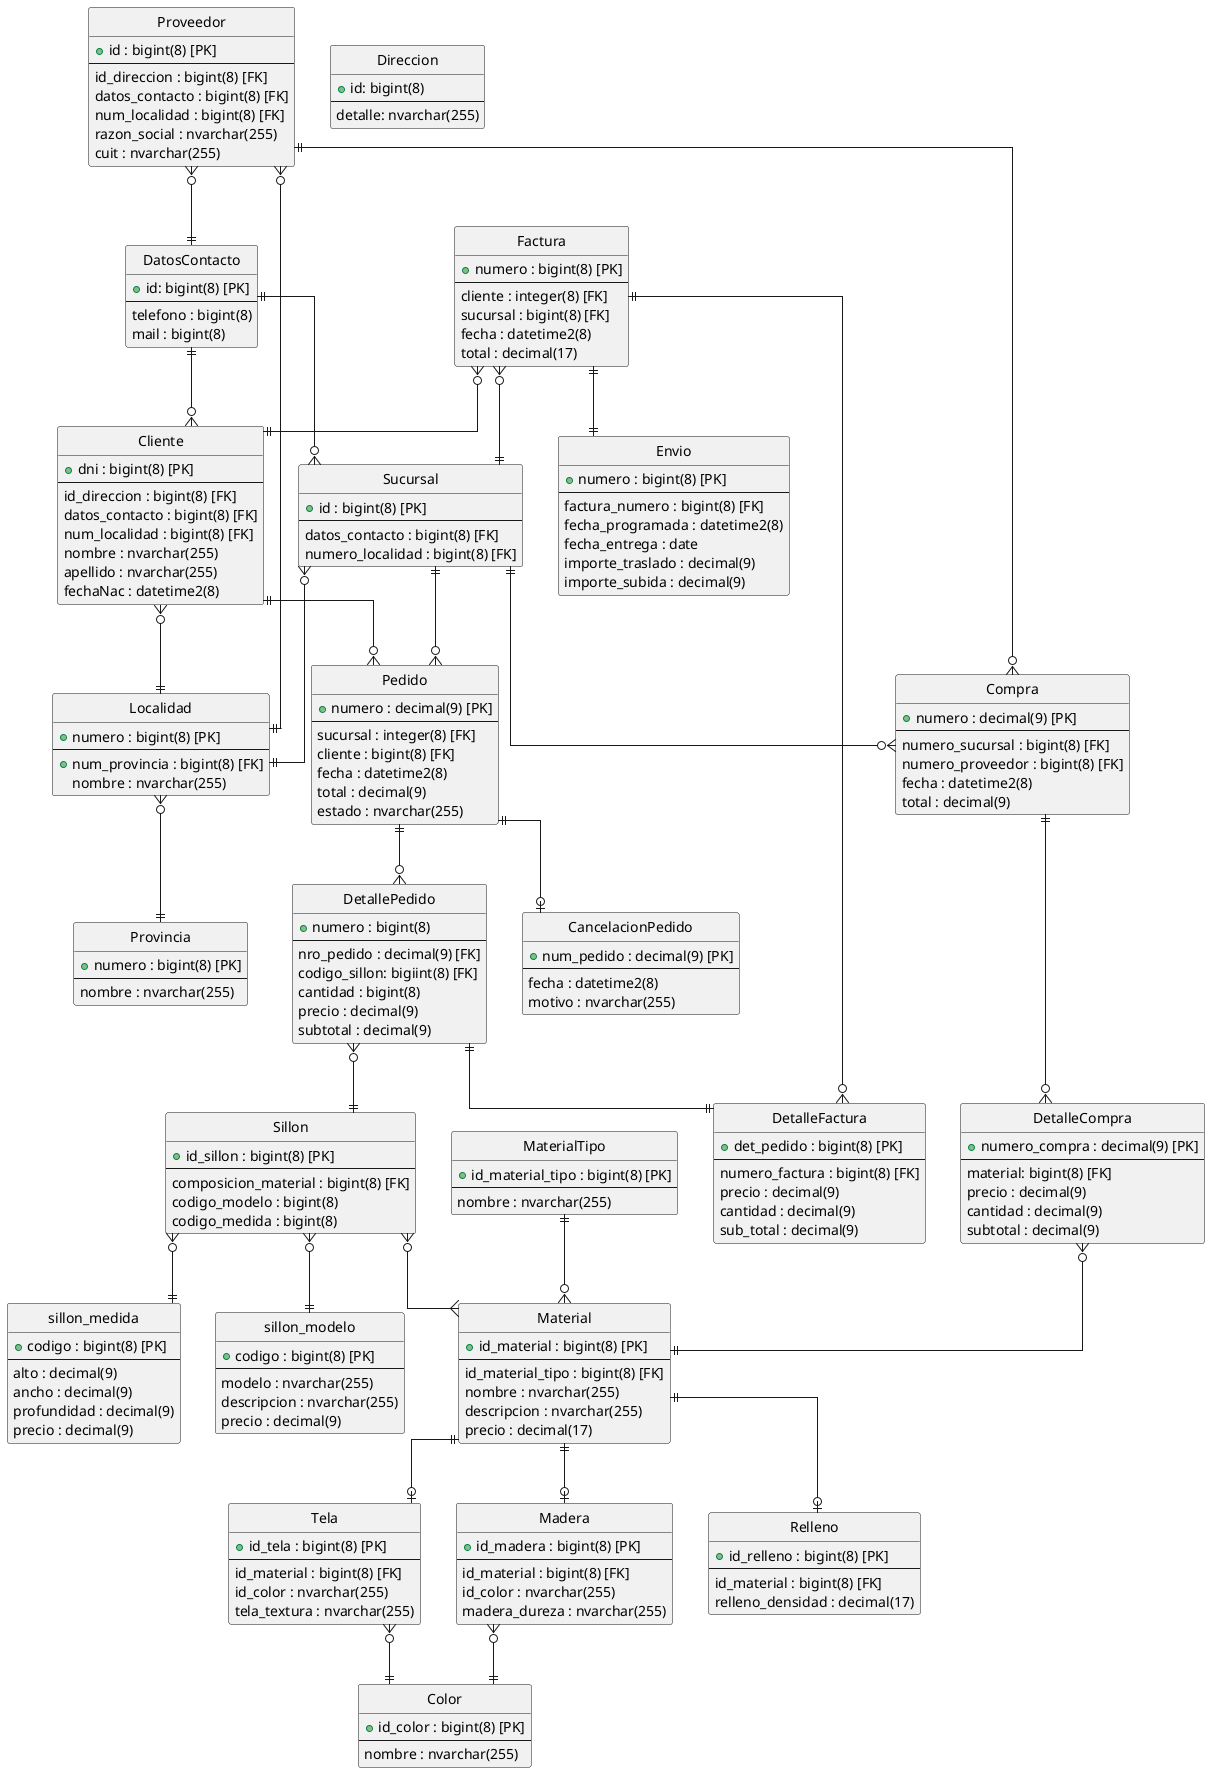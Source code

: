 @startuml
skinparam linetype ortho
hide circle
skinparam shadowing false

' Entidades principales
entity "Pedido" {
  + numero : decimal(9) [PK]
  --
  sucursal : integer(8) [FK]
  cliente : bigint(8) [FK]
  fecha : datetime2(8)
  total : decimal(9)
  estado : nvarchar(255)
}

entity "Sucursal" {
  + id : bigint(8) [PK]
  --
  datos_contacto : bigint(8) [FK]
  numero_localidad : bigint(8) [FK]
}

entity "Direccion" {
    +id: bigint(8)
    --
    detalle: nvarchar(255)
}

entity "Cliente" {
  + dni : bigint(8) [PK]
  --
  id_direccion : bigint(8) [FK]
  datos_contacto : bigint(8) [FK]
  num_localidad : bigint(8) [FK]
  nombre : nvarchar(255)
  apellido : nvarchar(255)
  fechaNac : datetime2(8)
}

entity "DatosContacto" {
  + id: bigint(8) [PK]
  --
  telefono : bigint(8)
  mail : bigint(8)
}

entity "Localidad" {
  +numero : bigint(8) [PK]
  --
  +num_provincia : bigint(8) [FK]
  nombre : nvarchar(255)
}

entity "Provincia" {
  +numero : bigint(8) [PK]
  --
  nombre : nvarchar(255)
}

' Entidades de transacción
entity "Factura" {
  + numero : bigint(8) [PK]
  --
  cliente : integer(8) [FK]
  sucursal : bigint(8) [FK]
  fecha : datetime2(8)
  total : decimal(17)
}

entity "Envio" {
  + numero : bigint(8) [PK]
  --
  factura_numero : bigint(8) [FK]
  fecha_programada : datetime2(8)
  fecha_entrega : date
  importe_traslado : decimal(9)
  importe_subida : decimal(9)
}

' Entidades de productos
entity "Sillon" {
  + id_sillon : bigint(8) [PK]
  --
  composicion_material : bigint(8) [FK]
  codigo_modelo : bigint(8)
  codigo_medida : bigint(8)
}

entity "sillon_modelo" {
  + codigo : bigint(8) [PK]
  --
  modelo : nvarchar(255)
  descripcion : nvarchar(255)
  precio : decimal(9)
}

entity "sillon_medida" {
  + codigo : bigint(8) [PK]
  --
  alto : decimal(9)
  ancho : decimal(9)
  profundidad : decimal(9)
  precio : decimal(9)
}

' Entidades de materiales
entity "Material" {
  + id_material : bigint(8) [PK]
  --
  id_material_tipo : bigint(8) [FK]
  nombre : nvarchar(255)
  descripcion : nvarchar(255)
  precio : decimal(17)
}

entity "MaterialTipo" {
  + id_material_tipo : bigint(8) [PK]
  --
  nombre : nvarchar(255)
}

entity "Color" {
  + id_color : bigint(8) [PK]
  --
  nombre : nvarchar(255)
}

entity "Tela" {
  + id_tela : bigint(8) [PK]
  --
  id_material : bigint(8) [FK]
  id_color : nvarchar(255)
  tela_textura : nvarchar(255)
}

entity "Relleno" {
  + id_relleno : bigint(8) [PK]
  --
  id_material : bigint(8) [FK]
  relleno_densidad : decimal(17)
}

entity "Madera" {
  + id_madera : bigint(8) [PK]
  --
  id_material : bigint(8) [FK]
  id_color : nvarchar(255)
  madera_dureza : nvarchar(255)
}


' Entidades de compras
entity "Compra" {
  + numero : decimal(9) [PK]
  --
  numero_sucursal : bigint(8) [FK]
  numero_proveedor : bigint(8) [FK]
  fecha : datetime2(8)
  total : decimal(9)
}

entity "Proveedor" {
  + id : bigint(8) [PK]
  --
  id_direccion : bigint(8) [FK]
  datos_contacto : bigint(8) [FK]
  num_localidad : bigint(8) [FK]
  razon_social : nvarchar(255)
  cuit : nvarchar(255)
}

' Entidades de relación
entity "DetallePedido" {
  + numero : bigint(8)
  --
  nro_pedido : decimal(9) [FK]
  codigo_sillon: bigiint(8) [FK]
  cantidad : bigint(8)
  precio : decimal(9)
  subtotal : decimal(9)
}

entity "DetalleFactura" {
  + det_pedido : bigint(8) [PK]
  --
  numero_factura : bigint(8) [FK]
  precio : decimal(9)
  cantidad : decimal(9)
  sub_total : decimal(9)
}

entity "DetalleCompra" {
  + numero_compra : decimal(9) [PK]
  --
  material: bigint(8) [FK]
  precio : decimal(9)
  cantidad : decimal(9)
  subtotal : decimal(9)
}

entity "CancelacionPedido" {
  +num_pedido : decimal(9) [PK]
  --
  fecha : datetime2(8)
  motivo : nvarchar(255)
}


' Relaciones principales
Cliente ||--o{ Pedido 
Sucursal ||--o{ Pedido 
Sucursal ||--o{ Compra 
Proveedor ||--o{ Compra 
Pedido ||--o| CancelacionPedido
Proveedor}o--||DatosContacto

Cliente}o--||Localidad
Sucursal}o--||Localidad
Proveedor}o--||Localidad
Localidad}o--||Provincia

DetallePedido}o--||Sillon
Pedido ||--o{ DetallePedido 
Factura ||--o{ DetalleFactura 
Factura ||--|| Envio 
Compra ||--o{ DetalleCompra 

' Relaciones de materiales
Material||--o|Relleno
Material||--o|Madera
Material||--o|Tela


Madera}o--||Color
Tela}o--||Color

MaterialTipo||--o{Material

Sillon }o--|| sillon_modelo 
Sillon }o--|| sillon_medida 
Sillon }o--{ Material
Factura}o--||Cliente
Factura}o--||Sucursal

' Relaciones de datos personales
DatosContacto ||--o{ Sucursal 
DatosContacto ||--o{ Cliente 
DetalleCompra}o--||Material
DetallePedido||--||DetalleFactura

@enduml